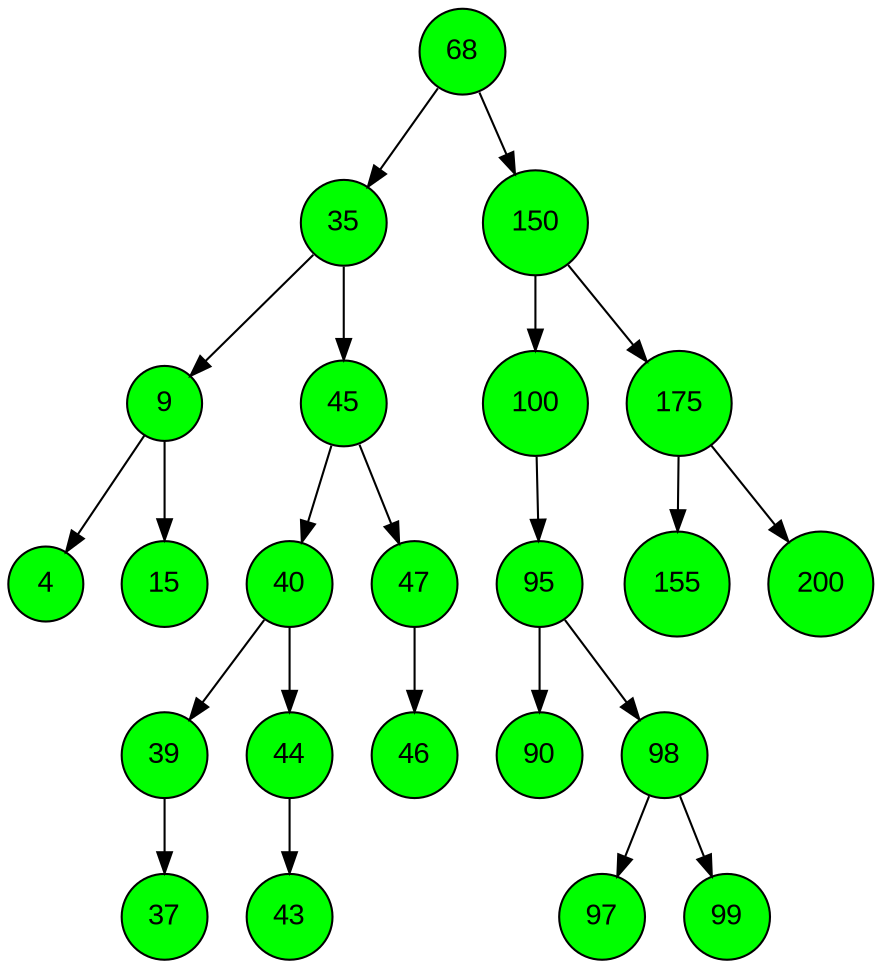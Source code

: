 digraph BST {
    node [fontname="Arial", shape=circle, style=filled, fillcolor=green];
    68 -> 35;
    35 -> 9;
    9 -> 4;
    9 -> 15;
    35 -> 45;
    45 -> 40;
    40 -> 39;
    39 -> 37;
    40 -> 44;
    44 -> 43;
    45 -> 47;
    47 -> 46;
    68 -> 150;
    150 -> 100;
    100 -> 95;
    95 -> 90;
    95 -> 98;
    98 -> 97;
    98 -> 99;
    150 -> 175;
    175 -> 155;
    175 -> 200;
}
